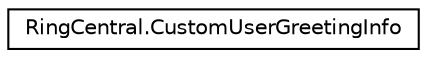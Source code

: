 digraph "Graphical Class Hierarchy"
{
 // LATEX_PDF_SIZE
  edge [fontname="Helvetica",fontsize="10",labelfontname="Helvetica",labelfontsize="10"];
  node [fontname="Helvetica",fontsize="10",shape=record];
  rankdir="LR";
  Node0 [label="RingCentral.CustomUserGreetingInfo",height=0.2,width=0.4,color="black", fillcolor="white", style="filled",URL="$classRingCentral_1_1CustomUserGreetingInfo.html",tooltip=" "];
}
